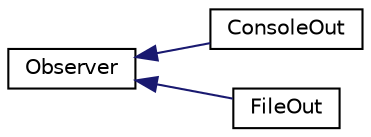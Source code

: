 digraph "Graphical Class Hierarchy"
{
 // INTERACTIVE_SVG=YES
  edge [fontname="Helvetica",fontsize="10",labelfontname="Helvetica",labelfontsize="10"];
  node [fontname="Helvetica",fontsize="10",shape=record];
  rankdir="LR";
  Node1 [label="Observer",height=0.2,width=0.4,color="black", fillcolor="white", style="filled",URL="$class_observer.html"];
  Node1 -> Node2 [dir="back",color="midnightblue",fontsize="10",style="solid",fontname="Helvetica"];
  Node2 [label="ConsoleOut",height=0.2,width=0.4,color="black", fillcolor="white", style="filled",URL="$class_console_out.html"];
  Node1 -> Node3 [dir="back",color="midnightblue",fontsize="10",style="solid",fontname="Helvetica"];
  Node3 [label="FileOut",height=0.2,width=0.4,color="black", fillcolor="white", style="filled",URL="$class_file_out.html"];
}
